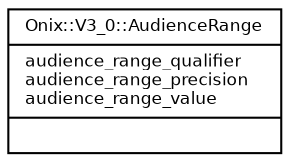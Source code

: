 digraph G {
  fontname = "Bitstream Vera Sans"
  fontsize = 8

  node [
    fontname = "Bitstream Vera Sans"
    fontsize = 8
    shape = "record"
  ]

  edge [
    fontname = "Bitstream Vera Sans"
    fontsize = 8
  ]

  AudienceRange [
    label = "{Onix::V3_0::AudienceRange\l|audience_range_qualifier\laudience_range_precision\laudience_range_value\l|\l}"
  ]




}
